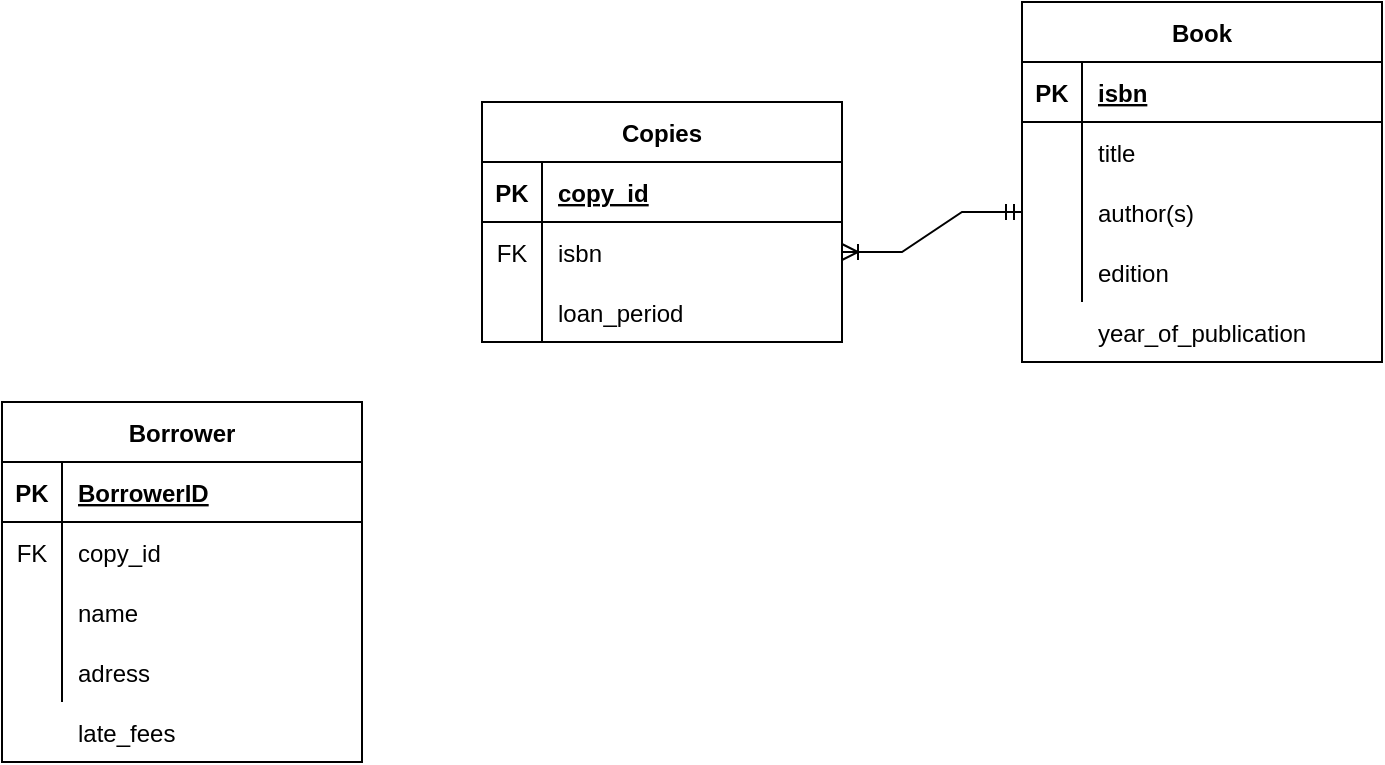 <mxfile version="15.5.6" type="github"><diagram id="VPbuyOOMoq2LFzXpeotj" name="Page-1"><mxGraphModel dx="1466" dy="779" grid="1" gridSize="10" guides="1" tooltips="1" connect="1" arrows="1" fold="1" page="1" pageScale="1" pageWidth="827" pageHeight="1169" math="0" shadow="0"><root><mxCell id="0"/><mxCell id="1" parent="0"/><mxCell id="63cchssB2qkfZdSGfJfu-20" value="" style="group" vertex="1" connectable="0" parent="1"><mxGeometry x="570" y="50" width="180" height="180" as="geometry"/></mxCell><mxCell id="63cchssB2qkfZdSGfJfu-1" value="Book" style="shape=table;startSize=30;container=1;collapsible=1;childLayout=tableLayout;fixedRows=1;rowLines=0;fontStyle=1;align=center;resizeLast=1;" vertex="1" parent="63cchssB2qkfZdSGfJfu-20"><mxGeometry width="180" height="180" as="geometry"/></mxCell><mxCell id="63cchssB2qkfZdSGfJfu-2" value="" style="shape=partialRectangle;collapsible=0;dropTarget=0;pointerEvents=0;fillColor=none;top=0;left=0;bottom=1;right=0;points=[[0,0.5],[1,0.5]];portConstraint=eastwest;" vertex="1" parent="63cchssB2qkfZdSGfJfu-1"><mxGeometry y="30" width="180" height="30" as="geometry"/></mxCell><mxCell id="63cchssB2qkfZdSGfJfu-3" value="PK" style="shape=partialRectangle;connectable=0;fillColor=none;top=0;left=0;bottom=0;right=0;fontStyle=1;overflow=hidden;" vertex="1" parent="63cchssB2qkfZdSGfJfu-2"><mxGeometry width="30" height="30" as="geometry"><mxRectangle width="30" height="30" as="alternateBounds"/></mxGeometry></mxCell><mxCell id="63cchssB2qkfZdSGfJfu-4" value="isbn" style="shape=partialRectangle;connectable=0;fillColor=none;top=0;left=0;bottom=0;right=0;align=left;spacingLeft=6;fontStyle=5;overflow=hidden;" vertex="1" parent="63cchssB2qkfZdSGfJfu-2"><mxGeometry x="30" width="150" height="30" as="geometry"><mxRectangle width="150" height="30" as="alternateBounds"/></mxGeometry></mxCell><mxCell id="63cchssB2qkfZdSGfJfu-5" value="" style="shape=partialRectangle;collapsible=0;dropTarget=0;pointerEvents=0;fillColor=none;top=0;left=0;bottom=0;right=0;points=[[0,0.5],[1,0.5]];portConstraint=eastwest;" vertex="1" parent="63cchssB2qkfZdSGfJfu-1"><mxGeometry y="60" width="180" height="30" as="geometry"/></mxCell><mxCell id="63cchssB2qkfZdSGfJfu-6" value="" style="shape=partialRectangle;connectable=0;fillColor=none;top=0;left=0;bottom=0;right=0;editable=1;overflow=hidden;" vertex="1" parent="63cchssB2qkfZdSGfJfu-5"><mxGeometry width="30" height="30" as="geometry"><mxRectangle width="30" height="30" as="alternateBounds"/></mxGeometry></mxCell><mxCell id="63cchssB2qkfZdSGfJfu-7" value="title" style="shape=partialRectangle;connectable=0;fillColor=none;top=0;left=0;bottom=0;right=0;align=left;spacingLeft=6;overflow=hidden;" vertex="1" parent="63cchssB2qkfZdSGfJfu-5"><mxGeometry x="30" width="150" height="30" as="geometry"><mxRectangle width="150" height="30" as="alternateBounds"/></mxGeometry></mxCell><mxCell id="63cchssB2qkfZdSGfJfu-8" value="" style="shape=partialRectangle;collapsible=0;dropTarget=0;pointerEvents=0;fillColor=none;top=0;left=0;bottom=0;right=0;points=[[0,0.5],[1,0.5]];portConstraint=eastwest;" vertex="1" parent="63cchssB2qkfZdSGfJfu-1"><mxGeometry y="90" width="180" height="30" as="geometry"/></mxCell><mxCell id="63cchssB2qkfZdSGfJfu-9" value="" style="shape=partialRectangle;connectable=0;fillColor=none;top=0;left=0;bottom=0;right=0;editable=1;overflow=hidden;" vertex="1" parent="63cchssB2qkfZdSGfJfu-8"><mxGeometry width="30" height="30" as="geometry"><mxRectangle width="30" height="30" as="alternateBounds"/></mxGeometry></mxCell><mxCell id="63cchssB2qkfZdSGfJfu-10" value="author(s)" style="shape=partialRectangle;connectable=0;fillColor=none;top=0;left=0;bottom=0;right=0;align=left;spacingLeft=6;overflow=hidden;" vertex="1" parent="63cchssB2qkfZdSGfJfu-8"><mxGeometry x="30" width="150" height="30" as="geometry"><mxRectangle width="150" height="30" as="alternateBounds"/></mxGeometry></mxCell><mxCell id="63cchssB2qkfZdSGfJfu-11" value="" style="shape=partialRectangle;collapsible=0;dropTarget=0;pointerEvents=0;fillColor=none;top=0;left=0;bottom=0;right=0;points=[[0,0.5],[1,0.5]];portConstraint=eastwest;" vertex="1" parent="63cchssB2qkfZdSGfJfu-1"><mxGeometry y="120" width="180" height="30" as="geometry"/></mxCell><mxCell id="63cchssB2qkfZdSGfJfu-12" value="" style="shape=partialRectangle;connectable=0;fillColor=none;top=0;left=0;bottom=0;right=0;editable=1;overflow=hidden;" vertex="1" parent="63cchssB2qkfZdSGfJfu-11"><mxGeometry width="30" height="30" as="geometry"><mxRectangle width="30" height="30" as="alternateBounds"/></mxGeometry></mxCell><mxCell id="63cchssB2qkfZdSGfJfu-13" value="edition" style="shape=partialRectangle;connectable=0;fillColor=none;top=0;left=0;bottom=0;right=0;align=left;spacingLeft=6;overflow=hidden;" vertex="1" parent="63cchssB2qkfZdSGfJfu-11"><mxGeometry x="30" width="150" height="30" as="geometry"><mxRectangle width="150" height="30" as="alternateBounds"/></mxGeometry></mxCell><mxCell id="63cchssB2qkfZdSGfJfu-14" value="" style="shape=partialRectangle;collapsible=0;dropTarget=0;pointerEvents=0;fillColor=none;top=0;left=0;bottom=0;right=0;points=[[0,0.5],[1,0.5]];portConstraint=eastwest;" vertex="1" parent="63cchssB2qkfZdSGfJfu-20"><mxGeometry y="150" width="180" height="30" as="geometry"/></mxCell><mxCell id="63cchssB2qkfZdSGfJfu-15" value="" style="shape=partialRectangle;connectable=0;fillColor=none;top=0;left=0;bottom=0;right=0;editable=1;overflow=hidden;" vertex="1" parent="63cchssB2qkfZdSGfJfu-14"><mxGeometry width="30" height="30" as="geometry"><mxRectangle width="30" height="30" as="alternateBounds"/></mxGeometry></mxCell><mxCell id="63cchssB2qkfZdSGfJfu-16" value="year_of_publication" style="shape=partialRectangle;connectable=0;fillColor=none;top=0;left=0;bottom=0;right=0;align=left;spacingLeft=6;overflow=hidden;" vertex="1" parent="63cchssB2qkfZdSGfJfu-14"><mxGeometry x="30" width="150" height="30" as="geometry"><mxRectangle width="150" height="30" as="alternateBounds"/></mxGeometry></mxCell><mxCell id="63cchssB2qkfZdSGfJfu-21" value="Copies" style="shape=table;startSize=30;container=1;collapsible=1;childLayout=tableLayout;fixedRows=1;rowLines=0;fontStyle=1;align=center;resizeLast=1;" vertex="1" parent="1"><mxGeometry x="300" y="100" width="180" height="120" as="geometry"/></mxCell><mxCell id="63cchssB2qkfZdSGfJfu-22" value="" style="shape=partialRectangle;collapsible=0;dropTarget=0;pointerEvents=0;fillColor=none;top=0;left=0;bottom=1;right=0;points=[[0,0.5],[1,0.5]];portConstraint=eastwest;" vertex="1" parent="63cchssB2qkfZdSGfJfu-21"><mxGeometry y="30" width="180" height="30" as="geometry"/></mxCell><mxCell id="63cchssB2qkfZdSGfJfu-23" value="PK" style="shape=partialRectangle;connectable=0;fillColor=none;top=0;left=0;bottom=0;right=0;fontStyle=1;overflow=hidden;" vertex="1" parent="63cchssB2qkfZdSGfJfu-22"><mxGeometry width="30" height="30" as="geometry"><mxRectangle width="30" height="30" as="alternateBounds"/></mxGeometry></mxCell><mxCell id="63cchssB2qkfZdSGfJfu-24" value="copy_id" style="shape=partialRectangle;connectable=0;fillColor=none;top=0;left=0;bottom=0;right=0;align=left;spacingLeft=6;fontStyle=5;overflow=hidden;" vertex="1" parent="63cchssB2qkfZdSGfJfu-22"><mxGeometry x="30" width="150" height="30" as="geometry"><mxRectangle width="150" height="30" as="alternateBounds"/></mxGeometry></mxCell><mxCell id="63cchssB2qkfZdSGfJfu-25" value="" style="shape=partialRectangle;collapsible=0;dropTarget=0;pointerEvents=0;fillColor=none;top=0;left=0;bottom=0;right=0;points=[[0,0.5],[1,0.5]];portConstraint=eastwest;" vertex="1" parent="63cchssB2qkfZdSGfJfu-21"><mxGeometry y="60" width="180" height="30" as="geometry"/></mxCell><mxCell id="63cchssB2qkfZdSGfJfu-26" value="FK" style="shape=partialRectangle;connectable=0;fillColor=none;top=0;left=0;bottom=0;right=0;editable=1;overflow=hidden;" vertex="1" parent="63cchssB2qkfZdSGfJfu-25"><mxGeometry width="30" height="30" as="geometry"><mxRectangle width="30" height="30" as="alternateBounds"/></mxGeometry></mxCell><mxCell id="63cchssB2qkfZdSGfJfu-27" value="isbn" style="shape=partialRectangle;connectable=0;fillColor=none;top=0;left=0;bottom=0;right=0;align=left;spacingLeft=6;overflow=hidden;" vertex="1" parent="63cchssB2qkfZdSGfJfu-25"><mxGeometry x="30" width="150" height="30" as="geometry"><mxRectangle width="150" height="30" as="alternateBounds"/></mxGeometry></mxCell><mxCell id="63cchssB2qkfZdSGfJfu-28" value="" style="shape=partialRectangle;collapsible=0;dropTarget=0;pointerEvents=0;fillColor=none;top=0;left=0;bottom=0;right=0;points=[[0,0.5],[1,0.5]];portConstraint=eastwest;" vertex="1" parent="63cchssB2qkfZdSGfJfu-21"><mxGeometry y="90" width="180" height="30" as="geometry"/></mxCell><mxCell id="63cchssB2qkfZdSGfJfu-29" value="" style="shape=partialRectangle;connectable=0;fillColor=none;top=0;left=0;bottom=0;right=0;editable=1;overflow=hidden;" vertex="1" parent="63cchssB2qkfZdSGfJfu-28"><mxGeometry width="30" height="30" as="geometry"><mxRectangle width="30" height="30" as="alternateBounds"/></mxGeometry></mxCell><mxCell id="63cchssB2qkfZdSGfJfu-30" value="loan_period" style="shape=partialRectangle;connectable=0;fillColor=none;top=0;left=0;bottom=0;right=0;align=left;spacingLeft=6;overflow=hidden;" vertex="1" parent="63cchssB2qkfZdSGfJfu-28"><mxGeometry x="30" width="150" height="30" as="geometry"><mxRectangle width="150" height="30" as="alternateBounds"/></mxGeometry></mxCell><mxCell id="63cchssB2qkfZdSGfJfu-34" value="" style="edgeStyle=entityRelationEdgeStyle;fontSize=12;html=1;endArrow=ERoneToMany;startArrow=ERmandOne;rounded=0;entryX=1;entryY=0.5;entryDx=0;entryDy=0;exitX=0;exitY=0.5;exitDx=0;exitDy=0;" edge="1" parent="1" source="63cchssB2qkfZdSGfJfu-8" target="63cchssB2qkfZdSGfJfu-25"><mxGeometry width="100" height="100" relative="1" as="geometry"><mxPoint x="310" y="500" as="sourcePoint"/><mxPoint x="700" y="400" as="targetPoint"/></mxGeometry></mxCell><mxCell id="63cchssB2qkfZdSGfJfu-35" value="Borrower" style="shape=table;startSize=30;container=1;collapsible=1;childLayout=tableLayout;fixedRows=1;rowLines=0;fontStyle=1;align=center;resizeLast=1;" vertex="1" parent="1"><mxGeometry x="60" y="250" width="180" height="180" as="geometry"/></mxCell><mxCell id="63cchssB2qkfZdSGfJfu-36" value="" style="shape=partialRectangle;collapsible=0;dropTarget=0;pointerEvents=0;fillColor=none;top=0;left=0;bottom=1;right=0;points=[[0,0.5],[1,0.5]];portConstraint=eastwest;" vertex="1" parent="63cchssB2qkfZdSGfJfu-35"><mxGeometry y="30" width="180" height="30" as="geometry"/></mxCell><mxCell id="63cchssB2qkfZdSGfJfu-37" value="PK" style="shape=partialRectangle;connectable=0;fillColor=none;top=0;left=0;bottom=0;right=0;fontStyle=1;overflow=hidden;" vertex="1" parent="63cchssB2qkfZdSGfJfu-36"><mxGeometry width="30" height="30" as="geometry"><mxRectangle width="30" height="30" as="alternateBounds"/></mxGeometry></mxCell><mxCell id="63cchssB2qkfZdSGfJfu-38" value="BorrowerID" style="shape=partialRectangle;connectable=0;fillColor=none;top=0;left=0;bottom=0;right=0;align=left;spacingLeft=6;fontStyle=5;overflow=hidden;" vertex="1" parent="63cchssB2qkfZdSGfJfu-36"><mxGeometry x="30" width="150" height="30" as="geometry"><mxRectangle width="150" height="30" as="alternateBounds"/></mxGeometry></mxCell><mxCell id="63cchssB2qkfZdSGfJfu-45" value="" style="shape=partialRectangle;collapsible=0;dropTarget=0;pointerEvents=0;fillColor=none;top=0;left=0;bottom=0;right=0;points=[[0,0.5],[1,0.5]];portConstraint=eastwest;" vertex="1" parent="63cchssB2qkfZdSGfJfu-35"><mxGeometry y="60" width="180" height="30" as="geometry"/></mxCell><mxCell id="63cchssB2qkfZdSGfJfu-46" value="FK" style="shape=partialRectangle;connectable=0;fillColor=none;top=0;left=0;bottom=0;right=0;editable=1;overflow=hidden;" vertex="1" parent="63cchssB2qkfZdSGfJfu-45"><mxGeometry width="30" height="30" as="geometry"><mxRectangle width="30" height="30" as="alternateBounds"/></mxGeometry></mxCell><mxCell id="63cchssB2qkfZdSGfJfu-47" value="copy_id" style="shape=partialRectangle;connectable=0;fillColor=none;top=0;left=0;bottom=0;right=0;align=left;spacingLeft=6;overflow=hidden;" vertex="1" parent="63cchssB2qkfZdSGfJfu-45"><mxGeometry x="30" width="150" height="30" as="geometry"><mxRectangle width="150" height="30" as="alternateBounds"/></mxGeometry></mxCell><mxCell id="63cchssB2qkfZdSGfJfu-42" value="" style="shape=partialRectangle;collapsible=0;dropTarget=0;pointerEvents=0;fillColor=none;top=0;left=0;bottom=0;right=0;points=[[0,0.5],[1,0.5]];portConstraint=eastwest;" vertex="1" parent="63cchssB2qkfZdSGfJfu-35"><mxGeometry y="90" width="180" height="30" as="geometry"/></mxCell><mxCell id="63cchssB2qkfZdSGfJfu-43" value="" style="shape=partialRectangle;connectable=0;fillColor=none;top=0;left=0;bottom=0;right=0;editable=1;overflow=hidden;" vertex="1" parent="63cchssB2qkfZdSGfJfu-42"><mxGeometry width="30" height="30" as="geometry"><mxRectangle width="30" height="30" as="alternateBounds"/></mxGeometry></mxCell><mxCell id="63cchssB2qkfZdSGfJfu-44" value="name" style="shape=partialRectangle;connectable=0;fillColor=none;top=0;left=0;bottom=0;right=0;align=left;spacingLeft=6;overflow=hidden;" vertex="1" parent="63cchssB2qkfZdSGfJfu-42"><mxGeometry x="30" width="150" height="30" as="geometry"><mxRectangle width="150" height="30" as="alternateBounds"/></mxGeometry></mxCell><mxCell id="63cchssB2qkfZdSGfJfu-39" value="" style="shape=partialRectangle;collapsible=0;dropTarget=0;pointerEvents=0;fillColor=none;top=0;left=0;bottom=0;right=0;points=[[0,0.5],[1,0.5]];portConstraint=eastwest;" vertex="1" parent="63cchssB2qkfZdSGfJfu-35"><mxGeometry y="120" width="180" height="30" as="geometry"/></mxCell><mxCell id="63cchssB2qkfZdSGfJfu-40" value="" style="shape=partialRectangle;connectable=0;fillColor=none;top=0;left=0;bottom=0;right=0;editable=1;overflow=hidden;" vertex="1" parent="63cchssB2qkfZdSGfJfu-39"><mxGeometry width="30" height="30" as="geometry"><mxRectangle width="30" height="30" as="alternateBounds"/></mxGeometry></mxCell><mxCell id="63cchssB2qkfZdSGfJfu-41" value="adress" style="shape=partialRectangle;connectable=0;fillColor=none;top=0;left=0;bottom=0;right=0;align=left;spacingLeft=6;overflow=hidden;" vertex="1" parent="63cchssB2qkfZdSGfJfu-39"><mxGeometry x="30" width="150" height="30" as="geometry"><mxRectangle width="150" height="30" as="alternateBounds"/></mxGeometry></mxCell><mxCell id="63cchssB2qkfZdSGfJfu-49" value="" style="shape=partialRectangle;collapsible=0;dropTarget=0;pointerEvents=0;fillColor=none;top=0;left=0;bottom=0;right=0;points=[[0,0.5],[1,0.5]];portConstraint=eastwest;" vertex="1" parent="1"><mxGeometry x="60" y="400" width="180" height="30" as="geometry"/></mxCell><mxCell id="63cchssB2qkfZdSGfJfu-50" value="" style="shape=partialRectangle;connectable=0;fillColor=none;top=0;left=0;bottom=0;right=0;editable=1;overflow=hidden;" vertex="1" parent="63cchssB2qkfZdSGfJfu-49"><mxGeometry width="30" height="30" as="geometry"><mxRectangle width="30" height="30" as="alternateBounds"/></mxGeometry></mxCell><mxCell id="63cchssB2qkfZdSGfJfu-51" value="late_fees" style="shape=partialRectangle;connectable=0;fillColor=none;top=0;left=0;bottom=0;right=0;align=left;spacingLeft=6;overflow=hidden;" vertex="1" parent="63cchssB2qkfZdSGfJfu-49"><mxGeometry x="30" width="150" height="30" as="geometry"><mxRectangle width="150" height="30" as="alternateBounds"/></mxGeometry></mxCell></root></mxGraphModel></diagram></mxfile>